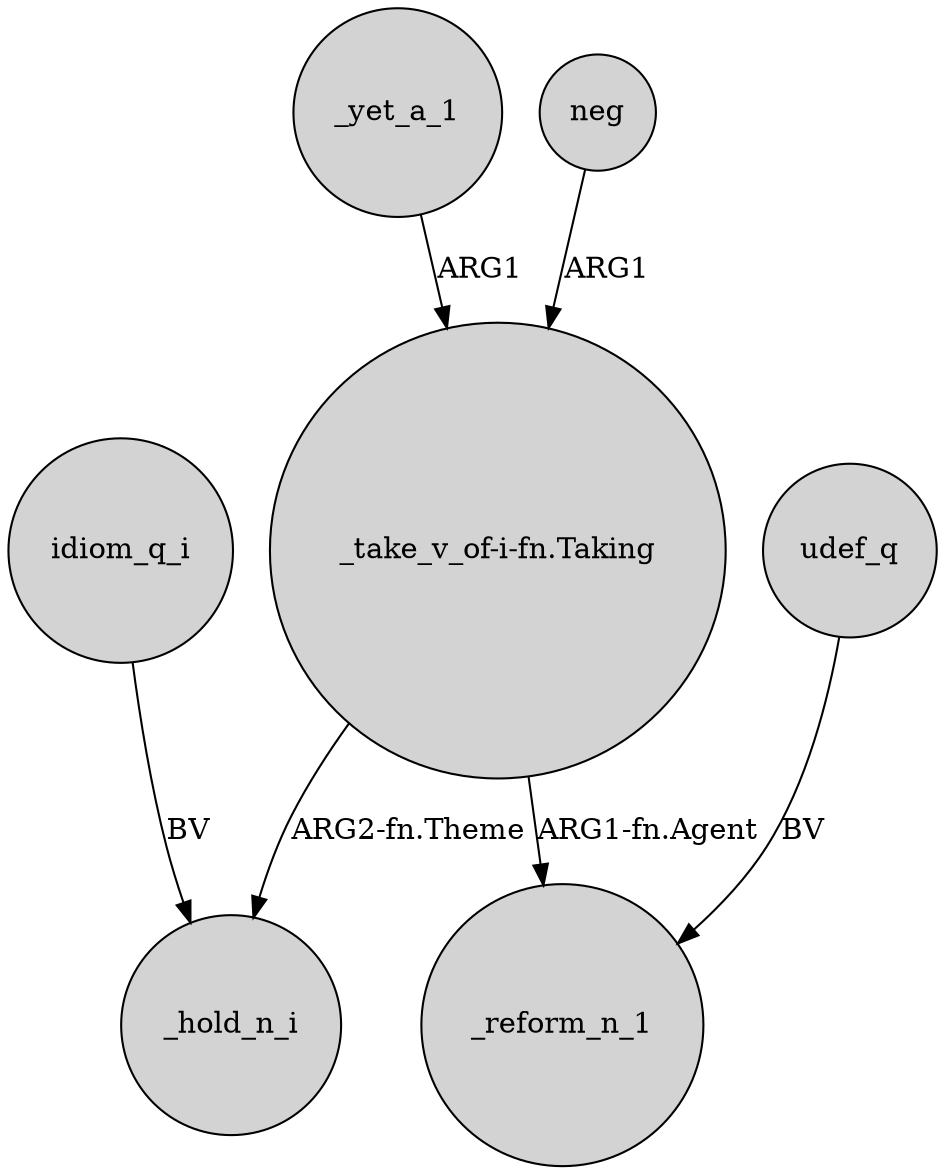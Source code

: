 digraph {
	node [shape=circle style=filled]
	idiom_q_i -> _hold_n_i [label=BV]
	"_take_v_of-i-fn.Taking" -> _reform_n_1 [label="ARG1-fn.Agent"]
	udef_q -> _reform_n_1 [label=BV]
	"_take_v_of-i-fn.Taking" -> _hold_n_i [label="ARG2-fn.Theme"]
	_yet_a_1 -> "_take_v_of-i-fn.Taking" [label=ARG1]
	neg -> "_take_v_of-i-fn.Taking" [label=ARG1]
}
